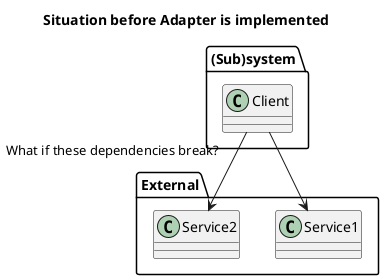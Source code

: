 @startuml adapter-before

title Situation before Adapter is implemented

package "(Sub)system" {
    class Client
}

package "External" {
    class Service1
    class Service2
}

Client -->  Service1
Client "What if these dependencies break?" -->  Service2

@enduml